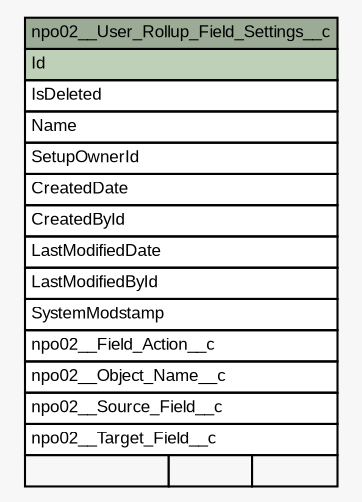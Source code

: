 // dot 2.40.1 on Mac OS X 10.12.6
// SchemaSpy rev 590
digraph "npo02__User_Rollup_Field_Settings__c" {
  graph [
    rankdir="RL"
    bgcolor="#f7f7f7"
    nodesep="0.18"
    ranksep="0.46"
    fontname="Arial"
    fontsize="8"
  ];
  node [
    fontname="Arial"
    fontsize="8"
    shape="plaintext"
  ];
  edge [
    arrowsize="0.8"
  ];
  "npo02__User_Rollup_Field_Settings__c" [
    label=<
    <TABLE BORDER="0" CELLBORDER="1" CELLSPACING="0" BGCOLOR="#ffffff">
      <TR><TD COLSPAN="3" BGCOLOR="#9bab96" ALIGN="CENTER">npo02__User_Rollup_Field_Settings__c</TD></TR>
      <TR><TD PORT="Id" COLSPAN="3" BGCOLOR="#bed1b8" ALIGN="LEFT">Id</TD></TR>
      <TR><TD PORT="IsDeleted" COLSPAN="3" ALIGN="LEFT">IsDeleted</TD></TR>
      <TR><TD PORT="Name" COLSPAN="3" ALIGN="LEFT">Name</TD></TR>
      <TR><TD PORT="SetupOwnerId" COLSPAN="3" ALIGN="LEFT">SetupOwnerId</TD></TR>
      <TR><TD PORT="CreatedDate" COLSPAN="3" ALIGN="LEFT">CreatedDate</TD></TR>
      <TR><TD PORT="CreatedById" COLSPAN="3" ALIGN="LEFT">CreatedById</TD></TR>
      <TR><TD PORT="LastModifiedDate" COLSPAN="3" ALIGN="LEFT">LastModifiedDate</TD></TR>
      <TR><TD PORT="LastModifiedById" COLSPAN="3" ALIGN="LEFT">LastModifiedById</TD></TR>
      <TR><TD PORT="SystemModstamp" COLSPAN="3" ALIGN="LEFT">SystemModstamp</TD></TR>
      <TR><TD PORT="npo02__Field_Action__c" COLSPAN="3" ALIGN="LEFT">npo02__Field_Action__c</TD></TR>
      <TR><TD PORT="npo02__Object_Name__c" COLSPAN="3" ALIGN="LEFT">npo02__Object_Name__c</TD></TR>
      <TR><TD PORT="npo02__Source_Field__c" COLSPAN="3" ALIGN="LEFT">npo02__Source_Field__c</TD></TR>
      <TR><TD PORT="npo02__Target_Field__c" COLSPAN="3" ALIGN="LEFT">npo02__Target_Field__c</TD></TR>
      <TR><TD ALIGN="LEFT" BGCOLOR="#f7f7f7">  </TD><TD ALIGN="RIGHT" BGCOLOR="#f7f7f7">  </TD><TD ALIGN="RIGHT" BGCOLOR="#f7f7f7">  </TD></TR>
    </TABLE>>
    URL="tables/npo02__User_Rollup_Field_Settings__c.html"
    tooltip="npo02__User_Rollup_Field_Settings__c"
  ];
}
